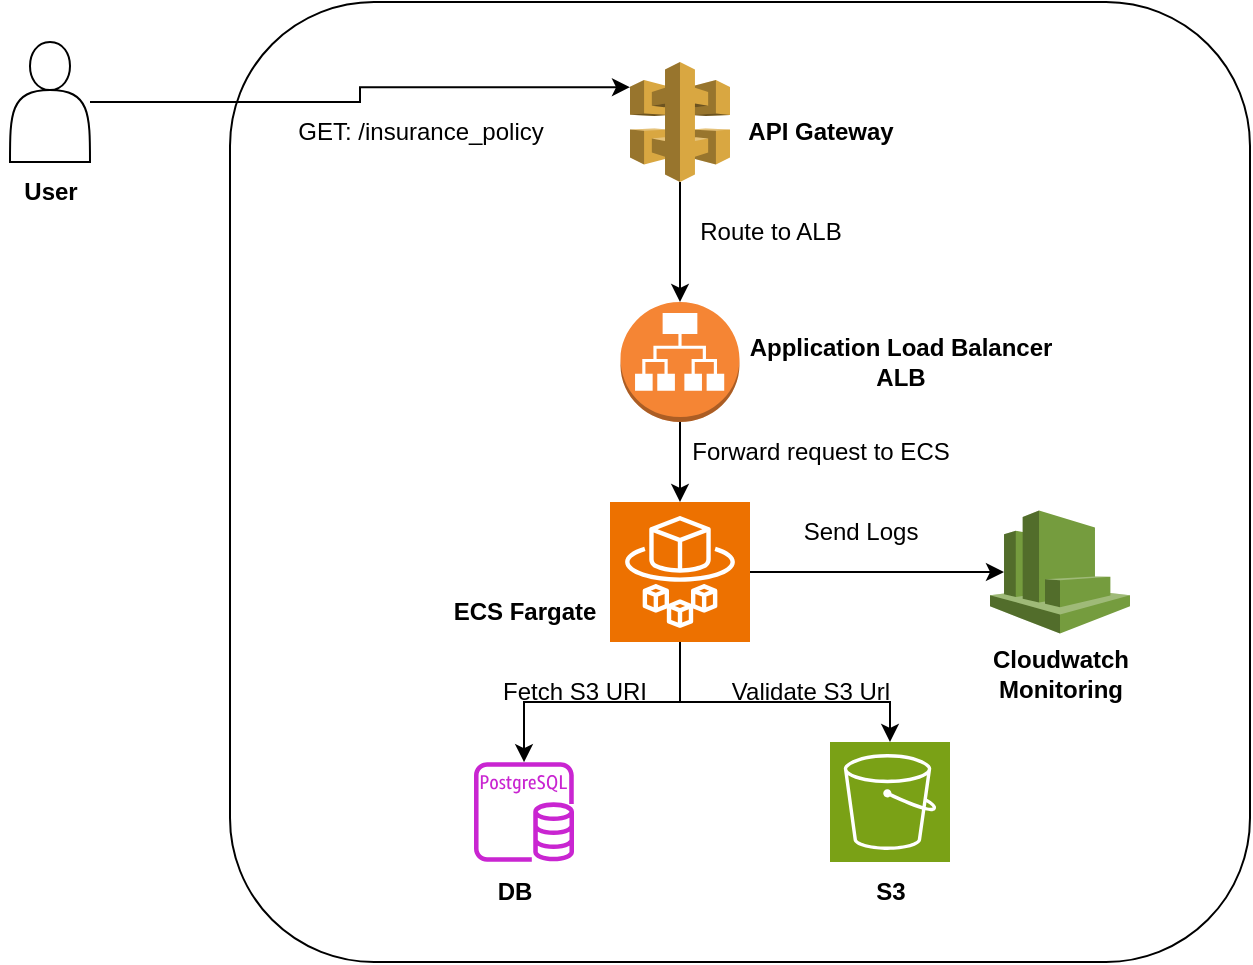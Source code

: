 <mxfile version="24.7.12">
  <diagram name="Page-1" id="BmRHWeZcQ2JRgK2zJg85">
    <mxGraphModel dx="1434" dy="772" grid="1" gridSize="10" guides="1" tooltips="1" connect="1" arrows="1" fold="1" page="1" pageScale="1" pageWidth="827" pageHeight="1169" math="0" shadow="0">
      <root>
        <mxCell id="0" />
        <mxCell id="1" parent="0" />
        <mxCell id="Dceuh1mDBH2nf0rDZ63H-2" value="" style="rounded=1;whiteSpace=wrap;html=1;" vertex="1" parent="1">
          <mxGeometry x="260" y="190" width="510" height="480" as="geometry" />
        </mxCell>
        <mxCell id="Dceuh1mDBH2nf0rDZ63H-1" value="" style="shape=actor;whiteSpace=wrap;html=1;" vertex="1" parent="1">
          <mxGeometry x="150" y="210" width="40" height="60" as="geometry" />
        </mxCell>
        <mxCell id="Dceuh1mDBH2nf0rDZ63H-6" value="" style="outlineConnect=0;dashed=0;verticalLabelPosition=bottom;verticalAlign=top;align=center;html=1;shape=mxgraph.aws3.api_gateway;fillColor=#D9A741;gradientColor=none;" vertex="1" parent="1">
          <mxGeometry x="460" y="220" width="50" height="60" as="geometry" />
        </mxCell>
        <mxCell id="Dceuh1mDBH2nf0rDZ63H-18" style="edgeStyle=orthogonalEdgeStyle;rounded=0;orthogonalLoop=1;jettySize=auto;html=1;exitX=0.5;exitY=1;exitDx=0;exitDy=0;exitPerimeter=0;" edge="1" parent="1" source="Dceuh1mDBH2nf0rDZ63H-8" target="Dceuh1mDBH2nf0rDZ63H-10">
          <mxGeometry relative="1" as="geometry" />
        </mxCell>
        <mxCell id="Dceuh1mDBH2nf0rDZ63H-8" value="" style="outlineConnect=0;dashed=0;verticalLabelPosition=bottom;verticalAlign=top;align=center;html=1;shape=mxgraph.aws3.application_load_balancer;fillColor=#F58534;gradientColor=none;" vertex="1" parent="1">
          <mxGeometry x="455.25" y="340" width="59.5" height="60" as="geometry" />
        </mxCell>
        <mxCell id="Dceuh1mDBH2nf0rDZ63H-9" style="edgeStyle=orthogonalEdgeStyle;rounded=0;orthogonalLoop=1;jettySize=auto;html=1;exitX=0.5;exitY=1;exitDx=0;exitDy=0;exitPerimeter=0;entryX=0.5;entryY=0;entryDx=0;entryDy=0;entryPerimeter=0;" edge="1" parent="1" source="Dceuh1mDBH2nf0rDZ63H-6" target="Dceuh1mDBH2nf0rDZ63H-8">
          <mxGeometry relative="1" as="geometry" />
        </mxCell>
        <mxCell id="Dceuh1mDBH2nf0rDZ63H-15" style="edgeStyle=orthogonalEdgeStyle;rounded=0;orthogonalLoop=1;jettySize=auto;html=1;exitX=0.5;exitY=1;exitDx=0;exitDy=0;exitPerimeter=0;" edge="1" parent="1" source="Dceuh1mDBH2nf0rDZ63H-10" target="Dceuh1mDBH2nf0rDZ63H-13">
          <mxGeometry relative="1" as="geometry" />
        </mxCell>
        <mxCell id="Dceuh1mDBH2nf0rDZ63H-16" style="edgeStyle=orthogonalEdgeStyle;rounded=0;orthogonalLoop=1;jettySize=auto;html=1;" edge="1" parent="1" source="Dceuh1mDBH2nf0rDZ63H-10" target="Dceuh1mDBH2nf0rDZ63H-14">
          <mxGeometry relative="1" as="geometry">
            <Array as="points">
              <mxPoint x="485" y="540" />
              <mxPoint x="590" y="540" />
            </Array>
          </mxGeometry>
        </mxCell>
        <mxCell id="Dceuh1mDBH2nf0rDZ63H-10" value="" style="sketch=0;points=[[0,0,0],[0.25,0,0],[0.5,0,0],[0.75,0,0],[1,0,0],[0,1,0],[0.25,1,0],[0.5,1,0],[0.75,1,0],[1,1,0],[0,0.25,0],[0,0.5,0],[0,0.75,0],[1,0.25,0],[1,0.5,0],[1,0.75,0]];outlineConnect=0;fontColor=#232F3E;fillColor=#ED7100;strokeColor=#ffffff;dashed=0;verticalLabelPosition=bottom;verticalAlign=top;align=center;html=1;fontSize=12;fontStyle=0;aspect=fixed;shape=mxgraph.aws4.resourceIcon;resIcon=mxgraph.aws4.fargate;" vertex="1" parent="1">
          <mxGeometry x="450" y="440" width="70" height="70" as="geometry" />
        </mxCell>
        <mxCell id="Dceuh1mDBH2nf0rDZ63H-13" value="" style="sketch=0;outlineConnect=0;fontColor=#232F3E;gradientColor=none;fillColor=#C925D1;strokeColor=none;dashed=0;verticalLabelPosition=bottom;verticalAlign=top;align=center;html=1;fontSize=12;fontStyle=0;aspect=fixed;pointerEvents=1;shape=mxgraph.aws4.rds_postgresql_instance;" vertex="1" parent="1">
          <mxGeometry x="382" y="570" width="50" height="50" as="geometry" />
        </mxCell>
        <mxCell id="Dceuh1mDBH2nf0rDZ63H-14" value="" style="sketch=0;points=[[0,0,0],[0.25,0,0],[0.5,0,0],[0.75,0,0],[1,0,0],[0,1,0],[0.25,1,0],[0.5,1,0],[0.75,1,0],[1,1,0],[0,0.25,0],[0,0.5,0],[0,0.75,0],[1,0.25,0],[1,0.5,0],[1,0.75,0]];outlineConnect=0;fontColor=#232F3E;fillColor=#7AA116;strokeColor=#ffffff;dashed=0;verticalLabelPosition=bottom;verticalAlign=top;align=center;html=1;fontSize=12;fontStyle=0;aspect=fixed;shape=mxgraph.aws4.resourceIcon;resIcon=mxgraph.aws4.s3;" vertex="1" parent="1">
          <mxGeometry x="560" y="560" width="60" height="60" as="geometry" />
        </mxCell>
        <mxCell id="Dceuh1mDBH2nf0rDZ63H-17" value="" style="outlineConnect=0;dashed=0;verticalLabelPosition=bottom;verticalAlign=top;align=center;html=1;shape=mxgraph.aws3.cloudwatch;fillColor=#759C3E;gradientColor=none;" vertex="1" parent="1">
          <mxGeometry x="640" y="444.25" width="70" height="61.5" as="geometry" />
        </mxCell>
        <mxCell id="Dceuh1mDBH2nf0rDZ63H-19" style="edgeStyle=orthogonalEdgeStyle;rounded=0;orthogonalLoop=1;jettySize=auto;html=1;exitX=1;exitY=0.5;exitDx=0;exitDy=0;exitPerimeter=0;entryX=0.1;entryY=0.5;entryDx=0;entryDy=0;entryPerimeter=0;" edge="1" parent="1" source="Dceuh1mDBH2nf0rDZ63H-10" target="Dceuh1mDBH2nf0rDZ63H-17">
          <mxGeometry relative="1" as="geometry" />
        </mxCell>
        <mxCell id="Dceuh1mDBH2nf0rDZ63H-20" style="edgeStyle=orthogonalEdgeStyle;rounded=0;orthogonalLoop=1;jettySize=auto;html=1;entryX=0;entryY=0.21;entryDx=0;entryDy=0;entryPerimeter=0;" edge="1" parent="1" source="Dceuh1mDBH2nf0rDZ63H-1" target="Dceuh1mDBH2nf0rDZ63H-6">
          <mxGeometry relative="1" as="geometry" />
        </mxCell>
        <mxCell id="Dceuh1mDBH2nf0rDZ63H-21" value="API Gateway" style="text;html=1;align=center;verticalAlign=middle;resizable=0;points=[];autosize=1;strokeColor=none;fillColor=none;fontStyle=1" vertex="1" parent="1">
          <mxGeometry x="510" y="240" width="90" height="30" as="geometry" />
        </mxCell>
        <mxCell id="Dceuh1mDBH2nf0rDZ63H-22" value="GET: /insurance_policy" style="text;html=1;align=center;verticalAlign=middle;resizable=0;points=[];autosize=1;strokeColor=none;fillColor=none;" vertex="1" parent="1">
          <mxGeometry x="280" y="240" width="150" height="30" as="geometry" />
        </mxCell>
        <mxCell id="Dceuh1mDBH2nf0rDZ63H-23" value="User" style="text;html=1;align=center;verticalAlign=middle;resizable=0;points=[];autosize=1;strokeColor=none;fillColor=none;fontStyle=1" vertex="1" parent="1">
          <mxGeometry x="145" y="270" width="50" height="30" as="geometry" />
        </mxCell>
        <mxCell id="Dceuh1mDBH2nf0rDZ63H-24" value="Application Load Balancer&lt;br&gt;ALB" style="text;html=1;align=center;verticalAlign=middle;resizable=0;points=[];autosize=1;strokeColor=none;fillColor=none;fontStyle=1" vertex="1" parent="1">
          <mxGeometry x="514.75" y="350" width="160" height="40" as="geometry" />
        </mxCell>
        <mxCell id="Dceuh1mDBH2nf0rDZ63H-27" value="Route to ALB" style="text;html=1;align=center;verticalAlign=middle;resizable=0;points=[];autosize=1;strokeColor=none;fillColor=none;" vertex="1" parent="1">
          <mxGeometry x="485" y="290" width="90" height="30" as="geometry" />
        </mxCell>
        <mxCell id="Dceuh1mDBH2nf0rDZ63H-28" value="Forward request to ECS" style="text;html=1;align=center;verticalAlign=middle;resizable=0;points=[];autosize=1;strokeColor=none;fillColor=none;" vertex="1" parent="1">
          <mxGeometry x="480" y="400" width="150" height="30" as="geometry" />
        </mxCell>
        <mxCell id="Dceuh1mDBH2nf0rDZ63H-29" value="Send Logs" style="text;html=1;align=center;verticalAlign=middle;resizable=0;points=[];autosize=1;strokeColor=none;fillColor=none;" vertex="1" parent="1">
          <mxGeometry x="535" y="440" width="80" height="30" as="geometry" />
        </mxCell>
        <mxCell id="Dceuh1mDBH2nf0rDZ63H-30" value="Validate S3 Url" style="text;html=1;align=center;verticalAlign=middle;resizable=0;points=[];autosize=1;strokeColor=none;fillColor=none;" vertex="1" parent="1">
          <mxGeometry x="500" y="520" width="100" height="30" as="geometry" />
        </mxCell>
        <mxCell id="Dceuh1mDBH2nf0rDZ63H-31" value="Fetch S3 URI" style="text;html=1;align=center;verticalAlign=middle;resizable=0;points=[];autosize=1;strokeColor=none;fillColor=none;" vertex="1" parent="1">
          <mxGeometry x="382" y="520" width="100" height="30" as="geometry" />
        </mxCell>
        <mxCell id="Dceuh1mDBH2nf0rDZ63H-32" value="Cloudwatch&lt;br&gt;Monitoring" style="text;html=1;align=center;verticalAlign=middle;resizable=0;points=[];autosize=1;strokeColor=none;fillColor=none;fontStyle=1" vertex="1" parent="1">
          <mxGeometry x="630" y="505.75" width="90" height="40" as="geometry" />
        </mxCell>
        <mxCell id="Dceuh1mDBH2nf0rDZ63H-33" value="S3" style="text;html=1;align=center;verticalAlign=middle;resizable=0;points=[];autosize=1;strokeColor=none;fillColor=none;fontStyle=1" vertex="1" parent="1">
          <mxGeometry x="570" y="620" width="40" height="30" as="geometry" />
        </mxCell>
        <mxCell id="Dceuh1mDBH2nf0rDZ63H-34" value="DB" style="text;html=1;align=center;verticalAlign=middle;resizable=0;points=[];autosize=1;strokeColor=none;fillColor=none;fontStyle=1" vertex="1" parent="1">
          <mxGeometry x="382" y="620" width="40" height="30" as="geometry" />
        </mxCell>
        <mxCell id="Dceuh1mDBH2nf0rDZ63H-35" value="ECS Fargate" style="text;html=1;align=center;verticalAlign=middle;resizable=0;points=[];autosize=1;strokeColor=none;fillColor=none;fontStyle=1" vertex="1" parent="1">
          <mxGeometry x="362" y="480" width="90" height="30" as="geometry" />
        </mxCell>
      </root>
    </mxGraphModel>
  </diagram>
</mxfile>
